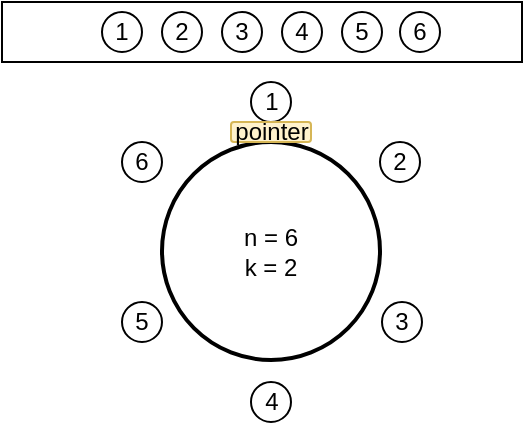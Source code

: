 <mxfile version="22.1.5" type="github">
  <diagram name="Page-1" id="YsQ680oATsr767N0BTKS">
    <mxGraphModel dx="1200" dy="1312" grid="1" gridSize="10" guides="1" tooltips="1" connect="1" arrows="1" fold="1" page="1" pageScale="1" pageWidth="850" pageHeight="1100" math="0" shadow="0">
      <root>
        <mxCell id="0" />
        <mxCell id="1" parent="0" />
        <mxCell id="2" value="n = 6&#xa;k = 2" style="ellipse;aspect=fixed;strokeWidth=2;whiteSpace=wrap;" parent="1" vertex="1">
          <mxGeometry width="109" height="109" as="geometry" />
        </mxCell>
        <mxCell id="_0G47Z2A2_6UaeAVVYh6-2" value="1" style="ellipse;whiteSpace=wrap;html=1;aspect=fixed;" vertex="1" parent="1">
          <mxGeometry x="44.5" y="-30" width="20" height="20" as="geometry" />
        </mxCell>
        <mxCell id="_0G47Z2A2_6UaeAVVYh6-3" value="2" style="ellipse;whiteSpace=wrap;html=1;aspect=fixed;" vertex="1" parent="1">
          <mxGeometry x="109" width="20" height="20" as="geometry" />
        </mxCell>
        <mxCell id="_0G47Z2A2_6UaeAVVYh6-4" value="6" style="ellipse;whiteSpace=wrap;html=1;aspect=fixed;" vertex="1" parent="1">
          <mxGeometry x="-20" width="20" height="20" as="geometry" />
        </mxCell>
        <mxCell id="_0G47Z2A2_6UaeAVVYh6-5" value="3" style="ellipse;whiteSpace=wrap;html=1;aspect=fixed;" vertex="1" parent="1">
          <mxGeometry x="110" y="80" width="20" height="20" as="geometry" />
        </mxCell>
        <mxCell id="_0G47Z2A2_6UaeAVVYh6-6" value="5" style="ellipse;whiteSpace=wrap;html=1;aspect=fixed;" vertex="1" parent="1">
          <mxGeometry x="-20" y="80" width="20" height="20" as="geometry" />
        </mxCell>
        <mxCell id="_0G47Z2A2_6UaeAVVYh6-7" value="4" style="ellipse;whiteSpace=wrap;html=1;aspect=fixed;" vertex="1" parent="1">
          <mxGeometry x="44.5" y="120" width="20" height="20" as="geometry" />
        </mxCell>
        <mxCell id="_0G47Z2A2_6UaeAVVYh6-8" value="" style="rounded=0;whiteSpace=wrap;html=1;" vertex="1" parent="1">
          <mxGeometry x="-80" y="-70" width="260" height="30" as="geometry" />
        </mxCell>
        <mxCell id="_0G47Z2A2_6UaeAVVYh6-9" value="1" style="ellipse;whiteSpace=wrap;html=1;aspect=fixed;" vertex="1" parent="1">
          <mxGeometry x="-30" y="-65" width="20" height="20" as="geometry" />
        </mxCell>
        <mxCell id="_0G47Z2A2_6UaeAVVYh6-10" value="4" style="ellipse;whiteSpace=wrap;html=1;aspect=fixed;" vertex="1" parent="1">
          <mxGeometry x="60" y="-65" width="20" height="20" as="geometry" />
        </mxCell>
        <mxCell id="_0G47Z2A2_6UaeAVVYh6-11" value="5" style="ellipse;whiteSpace=wrap;html=1;aspect=fixed;" vertex="1" parent="1">
          <mxGeometry x="90" y="-65" width="20" height="20" as="geometry" />
        </mxCell>
        <mxCell id="_0G47Z2A2_6UaeAVVYh6-12" value="6" style="ellipse;whiteSpace=wrap;html=1;aspect=fixed;" vertex="1" parent="1">
          <mxGeometry x="119" y="-65" width="20" height="20" as="geometry" />
        </mxCell>
        <mxCell id="_0G47Z2A2_6UaeAVVYh6-13" value="2" style="ellipse;whiteSpace=wrap;html=1;aspect=fixed;" vertex="1" parent="1">
          <mxGeometry y="-65" width="20" height="20" as="geometry" />
        </mxCell>
        <mxCell id="_0G47Z2A2_6UaeAVVYh6-14" value="3" style="ellipse;whiteSpace=wrap;html=1;aspect=fixed;" vertex="1" parent="1">
          <mxGeometry x="30" y="-65" width="20" height="20" as="geometry" />
        </mxCell>
        <mxCell id="_0G47Z2A2_6UaeAVVYh6-16" value="pointer" style="rounded=1;whiteSpace=wrap;html=1;fillColor=#fff2cc;strokeColor=#d6b656;" vertex="1" parent="1">
          <mxGeometry x="34.5" y="-10" width="40" height="10" as="geometry" />
        </mxCell>
      </root>
    </mxGraphModel>
  </diagram>
</mxfile>
